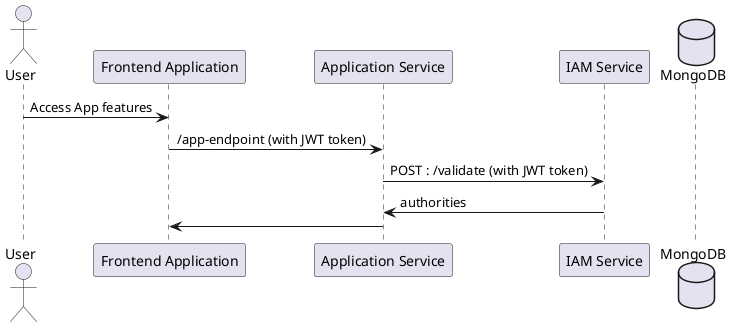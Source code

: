 @startuml

actor       User       as User
participant FA as "Frontend Application"
participant AS as "Application Service"
participant IAM as "IAM Service"
database MDB as "MongoDB"


User -> FA: Access App features
FA -> AS: /app-endpoint (with JWT token)
AS -> IAM: POST : /validate (with JWT token)
IAM -> AS: authorities
AS -> FA
@enduml
